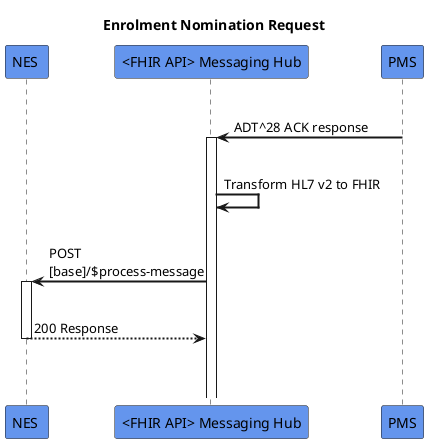 @startuml
skinparam sequenceArrowThickness 2
skinparam roundcorner 5
skinparam maxmessagesize 180
skinparam sequenceParticipant bold
title  Enrolment Nomination Request
participant "NES " as A #CornflowerBlue
participant "<FHIR API> Messaging Hub" as B #CornflowerBlue
participant "PMS" as C #CornflowerBlue
|||

C-> B: ADT^28 ACK response
activate B
|||
B -> B: Transform HL7 v2 to FHIR
|||
B -> A:  POST [base]/$process-message
activate A
|||
A -[dashed]-> B: 200 Response 
|||
deactivate A
|||
@enduml

